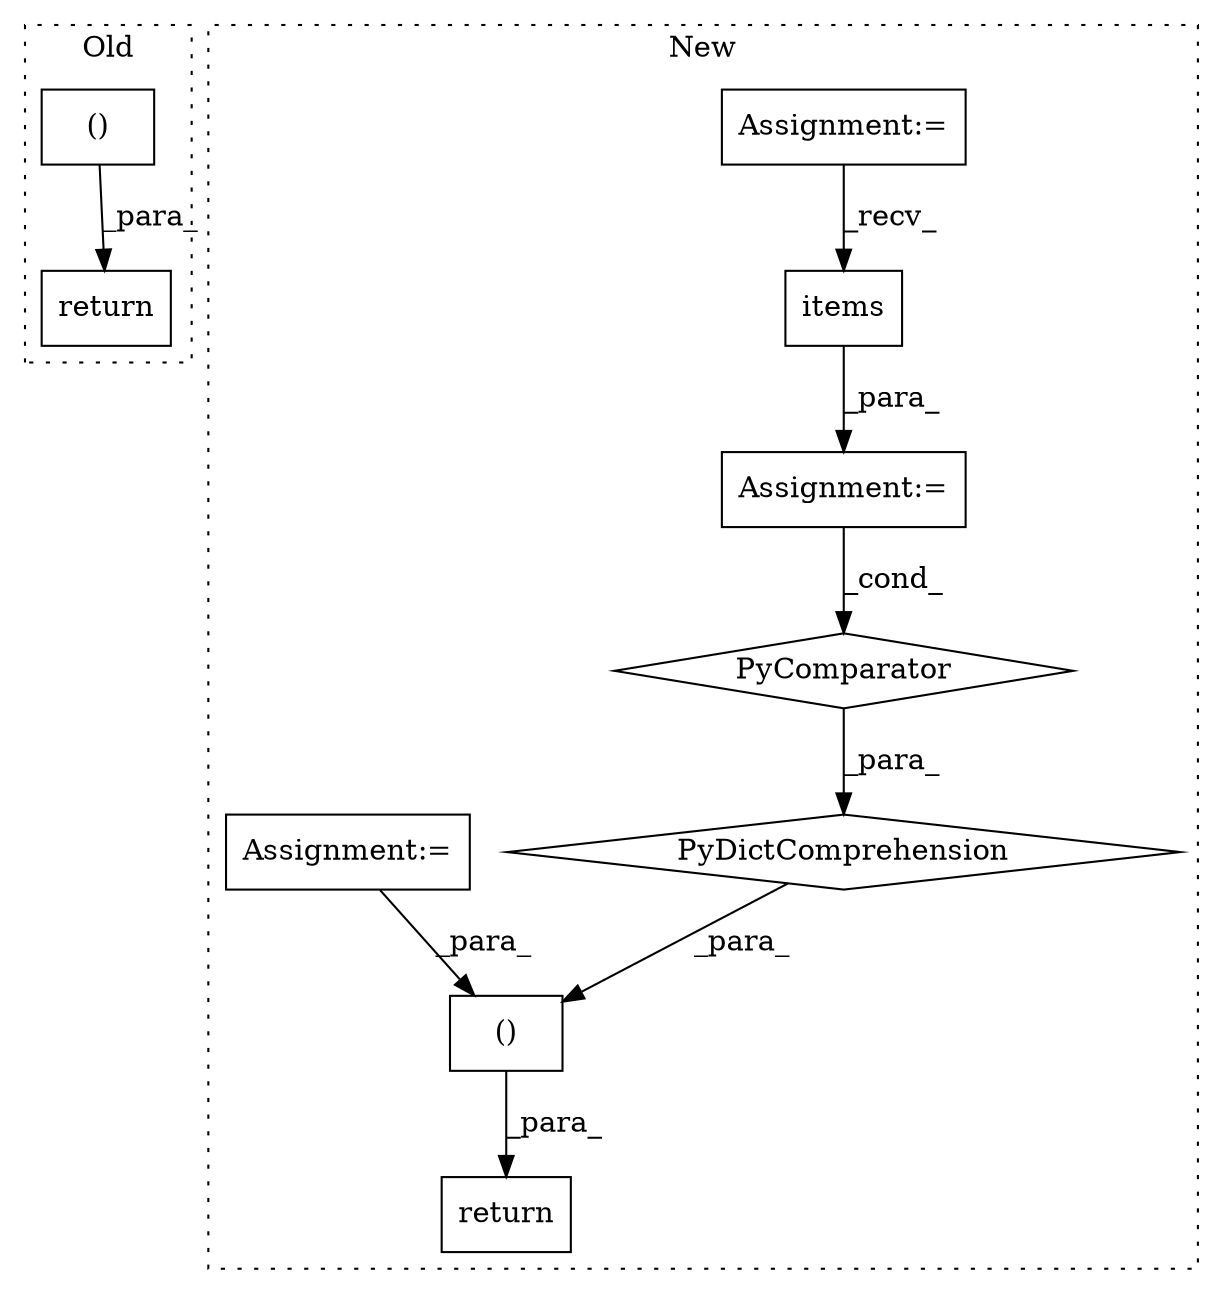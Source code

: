 digraph G {
subgraph cluster0 {
1 [label="return" a="41" s="1778" l="12" shape="box"];
9 [label="()" a="106" s="1790" l="25" shape="box"];
label = "Old";
style="dotted";
}
subgraph cluster1 {
2 [label="PyDictComprehension" a="110" s="1899" l="129" shape="diamond"];
3 [label="Assignment:=" a="7" s="1985" l="35" shape="box"];
4 [label="PyComparator" a="113" s="1985" l="35" shape="diamond"];
5 [label="return" a="41" s="1857" l="12" shape="box"];
6 [label="items" a="32" s="2004" l="7" shape="box"];
7 [label="Assignment:=" a="7" s="1700" l="11" shape="box"];
8 [label="Assignment:=" a="7" s="1737" l="7" shape="box"];
10 [label="()" a="106" s="1869" l="152" shape="box"];
label = "New";
style="dotted";
}
2 -> 10 [label="_para_"];
3 -> 4 [label="_cond_"];
4 -> 2 [label="_para_"];
6 -> 3 [label="_para_"];
7 -> 6 [label="_recv_"];
8 -> 10 [label="_para_"];
9 -> 1 [label="_para_"];
10 -> 5 [label="_para_"];
}